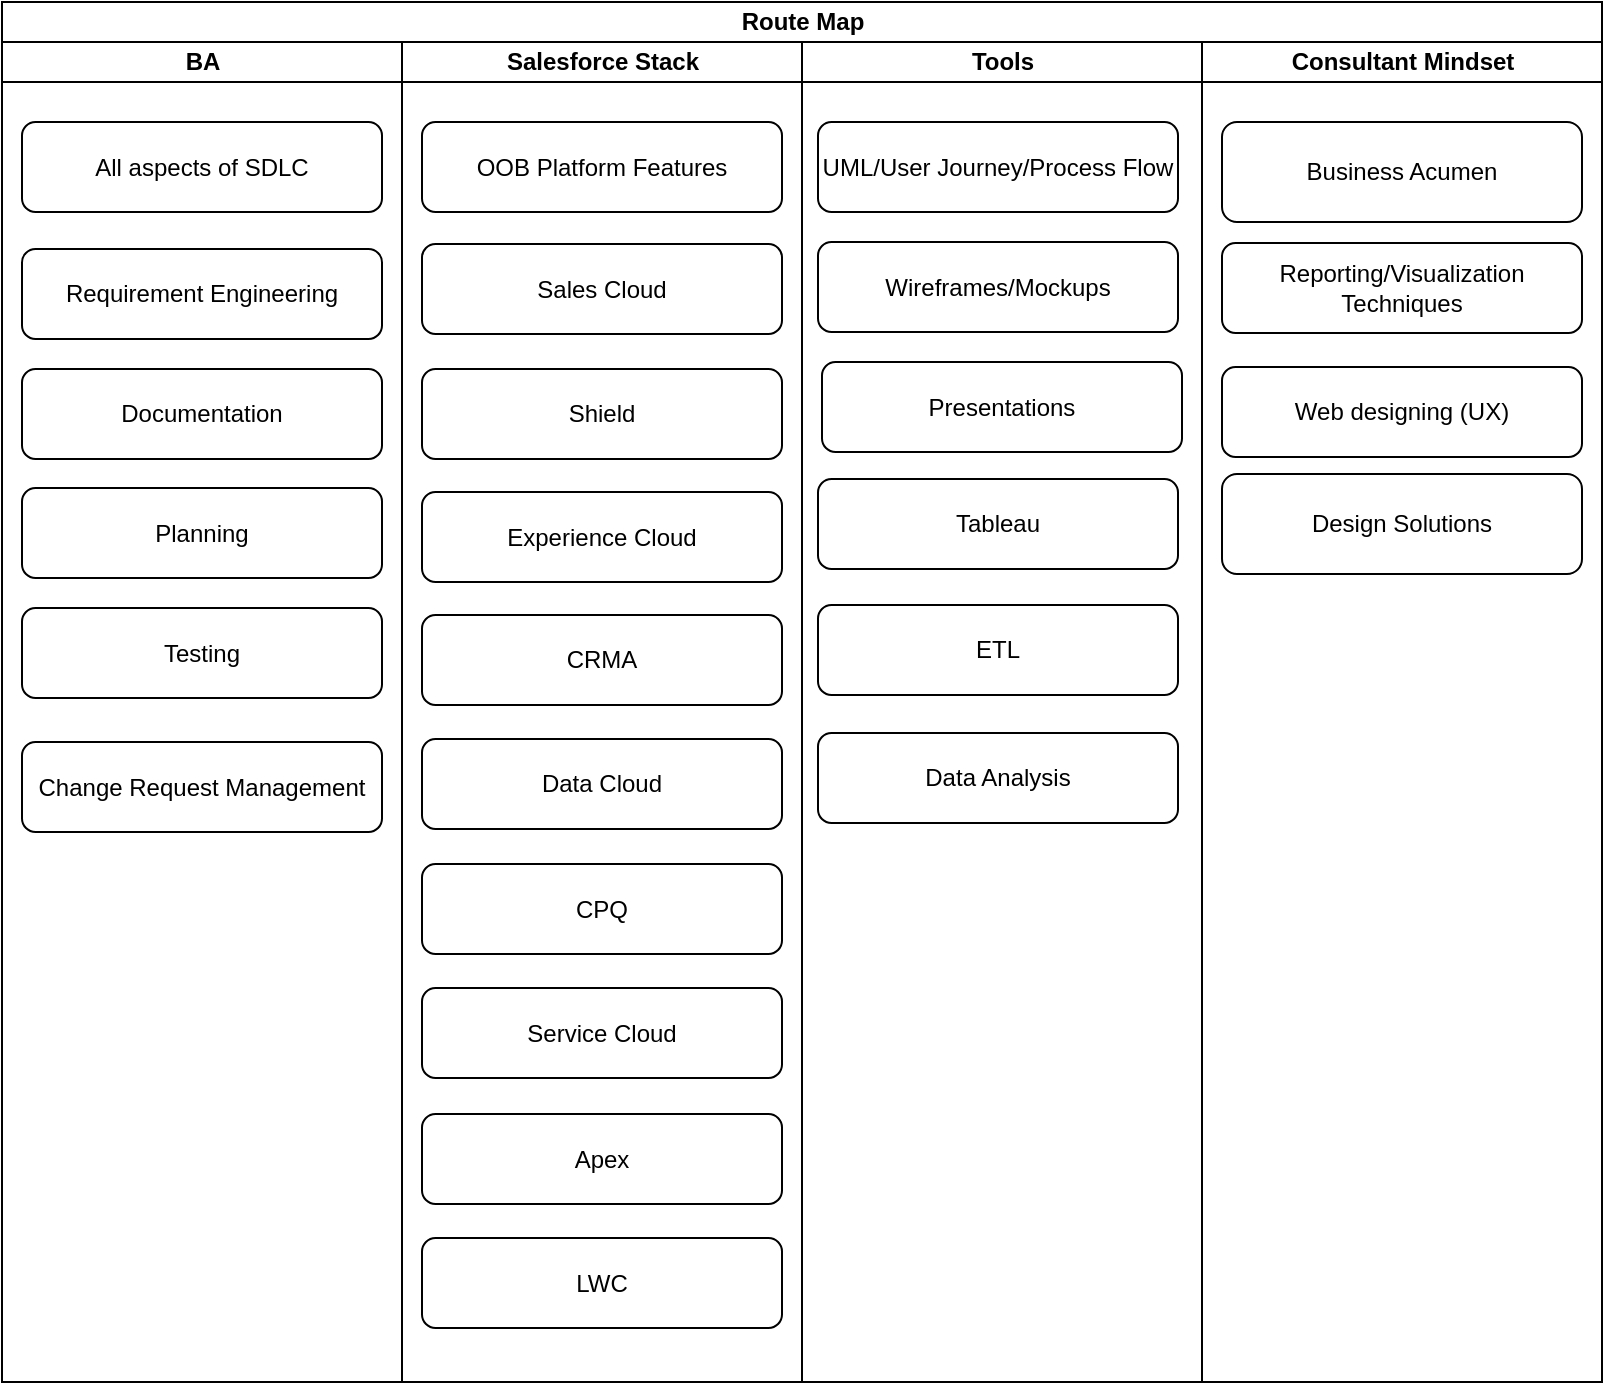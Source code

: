 <mxfile version="24.7.1" type="github">
  <diagram id="SHbgOikVVxAgqeq22MZb" name="Page-2">
    <mxGraphModel dx="1109" dy="-463" grid="1" gridSize="10" guides="1" tooltips="1" connect="1" arrows="1" fold="1" page="1" pageScale="1" pageWidth="850" pageHeight="1100" math="0" shadow="0">
      <root>
        <mxCell id="0" />
        <mxCell id="1" parent="0" />
        <mxCell id="TQDxyWX65BMw1ujJQMrJ-59" value="Route Map" style="swimlane;childLayout=stackLayout;resizeParent=1;resizeParentMax=0;startSize=20;html=1;swimlaneFillColor=none;strokeColor=default;" parent="1" vertex="1">
          <mxGeometry x="230.0" y="1160" width="800" height="690" as="geometry" />
        </mxCell>
        <mxCell id="TQDxyWX65BMw1ujJQMrJ-60" value="BA" style="swimlane;startSize=20;html=1;swimlaneFillColor=#FFFFFF;strokeColor=default;" parent="TQDxyWX65BMw1ujJQMrJ-59" vertex="1">
          <mxGeometry y="20" width="200" height="670" as="geometry" />
        </mxCell>
        <mxCell id="TQDxyWX65BMw1ujJQMrJ-69" value="Requirement Engineering" style="text;html=1;align=center;verticalAlign=middle;whiteSpace=wrap;rounded=1;glass=0;strokeWidth=1;labelBackgroundColor=none;swimlaneFillColor=none;strokeColor=default;" parent="TQDxyWX65BMw1ujJQMrJ-60" vertex="1">
          <mxGeometry x="10.0" y="103.5" width="180" height="45" as="geometry" />
        </mxCell>
        <mxCell id="TQDxyWX65BMw1ujJQMrJ-70" value="Planning&lt;span style=&quot;color: rgba(0, 0, 0, 0); font-family: monospace; font-size: 0px; text-align: start; text-wrap: nowrap;&quot;&gt;%3CmxGraphModel%3E%3Croot%3E%3CmxCell%20id%3D%220%22%2F%3E%3CmxCell%20id%3D%221%22%20parent%3D%220%22%2F%3E%3CmxCell%20id%3D%222%22%20value%3D%22Requirement%20Engineering%22%20style%3D%22text%3Bhtml%3D1%3Balign%3Dcenter%3BverticalAlign%3Dmiddle%3BwhiteSpace%3Dwrap%3Brounded%3D1%3Bglass%3D0%3BstrokeWidth%3D1%3BstrokeColor%3Ddefault%3B%22%20vertex%3D%221%22%20parent%3D%221%22%3E%3CmxGeometry%20x%3D%2250%22%20y%3D%22170%22%20width%3D%22180%22%20height%3D%2240%22%20as%3D%22geometry%22%2F%3E%3C%2FmxCell%3E%3C%2Froot%3E%3C%2FmxGraphModel%3E&lt;/span&gt;" style="text;html=1;align=center;verticalAlign=middle;whiteSpace=wrap;rounded=1;glass=0;strokeWidth=1;labelBackgroundColor=none;swimlaneFillColor=none;strokeColor=default;" parent="TQDxyWX65BMw1ujJQMrJ-60" vertex="1">
          <mxGeometry x="10.0" y="223" width="180" height="45" as="geometry" />
        </mxCell>
        <mxCell id="TQDxyWX65BMw1ujJQMrJ-71" value="Documentation" style="text;html=1;align=center;verticalAlign=middle;whiteSpace=wrap;rounded=1;glass=0;strokeWidth=1;labelBackgroundColor=none;swimlaneFillColor=none;strokeColor=default;" parent="TQDxyWX65BMw1ujJQMrJ-60" vertex="1">
          <mxGeometry x="10.0" y="163.5" width="180" height="45" as="geometry" />
        </mxCell>
        <mxCell id="TQDxyWX65BMw1ujJQMrJ-72" value="All aspects of SDLC" style="text;html=1;align=center;verticalAlign=middle;whiteSpace=wrap;rounded=1;glass=0;strokeWidth=1;labelBackgroundColor=none;swimlaneFillColor=none;strokeColor=default;" parent="TQDxyWX65BMw1ujJQMrJ-60" vertex="1">
          <mxGeometry x="10.0" y="40" width="180" height="45" as="geometry" />
        </mxCell>
        <mxCell id="TQDxyWX65BMw1ujJQMrJ-73" value="Testing" style="text;html=1;align=center;verticalAlign=middle;whiteSpace=wrap;rounded=1;glass=0;strokeWidth=1;labelBackgroundColor=none;swimlaneFillColor=none;strokeColor=default;" parent="TQDxyWX65BMw1ujJQMrJ-60" vertex="1">
          <mxGeometry x="10.0" y="283" width="180" height="45" as="geometry" />
        </mxCell>
        <mxCell id="vaPRjqXEVLunaTVaUa5G-2" value="Change Request Management" style="text;html=1;align=center;verticalAlign=middle;whiteSpace=wrap;rounded=1;glass=0;strokeWidth=1;labelBackgroundColor=none;swimlaneFillColor=none;strokeColor=default;" vertex="1" parent="TQDxyWX65BMw1ujJQMrJ-60">
          <mxGeometry x="10.0" y="350" width="180" height="45" as="geometry" />
        </mxCell>
        <mxCell id="TQDxyWX65BMw1ujJQMrJ-61" value="Salesforce Stack" style="swimlane;startSize=20;html=1;swimlaneFillColor=#FFFFFF;strokeColor=default;" parent="TQDxyWX65BMw1ujJQMrJ-59" vertex="1">
          <mxGeometry x="200" y="20" width="200" height="670" as="geometry" />
        </mxCell>
        <mxCell id="TQDxyWX65BMw1ujJQMrJ-85" value="OOB Platform Features&lt;span style=&quot;color: rgba(0, 0, 0, 0); font-family: monospace; font-size: 0px; text-align: start; text-wrap: nowrap;&quot;&gt;%3CmxGraphModel%3E%3Croot%3E%3CmxCell%20id%3D%220%22%2F%3E%3CmxCell%20id%3D%221%22%20parent%3D%220%22%2F%3E%3CmxCell%20id%3D%222%22%20value%3D%22Requirement%20Engineering%22%20style%3D%22text%3Bhtml%3D1%3Balign%3Dcenter%3BverticalAlign%3Dmiddle%3BwhiteSpace%3Dwrap%3Brounded%3D1%3Bglass%3D0%3BstrokeWidth%3D1%3BstrokeColor%3Ddefault%3B%22%20vertex%3D%221%22%20parent%3D%221%22%3E%3CmxGeometry%20x%3D%2250%22%20y%3D%22170%22%20width%3D%22180%22%20height%3D%2240%22%20as%3D%22geometry%22%2F%3E%3C%2FmxCell%3E%3C%2Froot%3E%3C%2FmxGraphModel%3E&lt;/span&gt;" style="text;html=1;align=center;verticalAlign=middle;whiteSpace=wrap;rounded=1;glass=0;strokeWidth=1;labelBackgroundColor=none;swimlaneFillColor=none;strokeColor=default;" parent="TQDxyWX65BMw1ujJQMrJ-61" vertex="1">
          <mxGeometry x="10.0" y="40" width="180" height="45" as="geometry" />
        </mxCell>
        <mxCell id="TQDxyWX65BMw1ujJQMrJ-86" value="Apex" style="text;html=1;align=center;verticalAlign=middle;whiteSpace=wrap;rounded=1;glass=0;strokeWidth=1;labelBackgroundColor=none;swimlaneFillColor=none;strokeColor=default;" parent="TQDxyWX65BMw1ujJQMrJ-61" vertex="1">
          <mxGeometry x="10.0" y="536" width="180" height="45" as="geometry" />
        </mxCell>
        <mxCell id="TQDxyWX65BMw1ujJQMrJ-87" value="LWC" style="text;html=1;align=center;verticalAlign=middle;whiteSpace=wrap;rounded=1;glass=0;strokeWidth=1;labelBackgroundColor=none;swimlaneFillColor=none;strokeColor=default;" parent="TQDxyWX65BMw1ujJQMrJ-61" vertex="1">
          <mxGeometry x="10.0" y="598" width="180" height="45" as="geometry" />
        </mxCell>
        <mxCell id="TQDxyWX65BMw1ujJQMrJ-88" value="CPQ" style="text;html=1;align=center;verticalAlign=middle;whiteSpace=wrap;rounded=1;glass=0;strokeWidth=1;labelBackgroundColor=none;swimlaneFillColor=none;strokeColor=default;" parent="TQDxyWX65BMw1ujJQMrJ-61" vertex="1">
          <mxGeometry x="10.0" y="411" width="180" height="45" as="geometry" />
        </mxCell>
        <mxCell id="TQDxyWX65BMw1ujJQMrJ-89" value="Sales Cloud" style="text;html=1;align=center;verticalAlign=middle;whiteSpace=wrap;rounded=1;glass=0;strokeWidth=1;labelBackgroundColor=none;swimlaneFillColor=none;strokeColor=default;" parent="TQDxyWX65BMw1ujJQMrJ-61" vertex="1">
          <mxGeometry x="10.0" y="101" width="180" height="45" as="geometry" />
        </mxCell>
        <mxCell id="TQDxyWX65BMw1ujJQMrJ-90" value="Service Cloud" style="text;html=1;align=center;verticalAlign=middle;whiteSpace=wrap;rounded=1;glass=0;strokeWidth=1;labelBackgroundColor=none;swimlaneFillColor=none;strokeColor=default;" parent="TQDxyWX65BMw1ujJQMrJ-61" vertex="1">
          <mxGeometry x="10.0" y="473" width="180" height="45" as="geometry" />
        </mxCell>
        <mxCell id="TQDxyWX65BMw1ujJQMrJ-91" value="Experience Cloud" style="text;html=1;align=center;verticalAlign=middle;whiteSpace=wrap;rounded=1;glass=0;strokeWidth=1;labelBackgroundColor=none;swimlaneFillColor=none;strokeColor=default;" parent="TQDxyWX65BMw1ujJQMrJ-61" vertex="1">
          <mxGeometry x="10.0" y="225" width="180" height="45" as="geometry" />
        </mxCell>
        <mxCell id="TQDxyWX65BMw1ujJQMrJ-92" value="CRMA" style="text;html=1;align=center;verticalAlign=middle;whiteSpace=wrap;rounded=1;glass=0;strokeWidth=1;labelBackgroundColor=none;swimlaneFillColor=none;strokeColor=default;" parent="TQDxyWX65BMw1ujJQMrJ-61" vertex="1">
          <mxGeometry x="10.0" y="286.5" width="180" height="45" as="geometry" />
        </mxCell>
        <mxCell id="TQDxyWX65BMw1ujJQMrJ-93" value="Data Cloud" style="text;html=1;align=center;verticalAlign=middle;whiteSpace=wrap;rounded=1;glass=0;strokeWidth=1;labelBackgroundColor=none;swimlaneFillColor=none;strokeColor=default;" parent="TQDxyWX65BMw1ujJQMrJ-61" vertex="1">
          <mxGeometry x="10.0" y="348.5" width="180" height="45" as="geometry" />
        </mxCell>
        <mxCell id="TQDxyWX65BMw1ujJQMrJ-94" value="Shield" style="text;html=1;align=center;verticalAlign=middle;whiteSpace=wrap;rounded=1;glass=0;strokeWidth=1;labelBackgroundColor=none;swimlaneFillColor=none;strokeColor=default;" parent="TQDxyWX65BMw1ujJQMrJ-61" vertex="1">
          <mxGeometry x="10.0" y="163.5" width="180" height="45" as="geometry" />
        </mxCell>
        <mxCell id="TQDxyWX65BMw1ujJQMrJ-62" value="Tools" style="swimlane;startSize=20;html=1;swimlaneFillColor=#FFFFFF;strokeColor=default;gradientColor=none;" parent="TQDxyWX65BMw1ujJQMrJ-59" vertex="1">
          <mxGeometry x="400" y="20" width="200" height="670" as="geometry" />
        </mxCell>
        <mxCell id="TQDxyWX65BMw1ujJQMrJ-95" value="UML/User Journey/Process Flow" style="text;html=1;align=center;verticalAlign=middle;whiteSpace=wrap;rounded=1;glass=0;strokeWidth=1;strokeColor=default;labelBackgroundColor=none;" parent="TQDxyWX65BMw1ujJQMrJ-62" vertex="1">
          <mxGeometry x="8.0" y="40" width="180" height="45" as="geometry" />
        </mxCell>
        <mxCell id="TQDxyWX65BMw1ujJQMrJ-97" value="Wireframes/Mockups" style="text;html=1;align=center;verticalAlign=middle;whiteSpace=wrap;rounded=1;glass=0;strokeWidth=1;strokeColor=default;labelBackgroundColor=none;" parent="TQDxyWX65BMw1ujJQMrJ-62" vertex="1">
          <mxGeometry x="8.0" y="100" width="180" height="45" as="geometry" />
        </mxCell>
        <mxCell id="TQDxyWX65BMw1ujJQMrJ-98" value="Tableau" style="text;html=1;align=center;verticalAlign=middle;whiteSpace=wrap;rounded=1;glass=0;strokeWidth=1;strokeColor=default;labelBackgroundColor=none;" parent="TQDxyWX65BMw1ujJQMrJ-62" vertex="1">
          <mxGeometry x="8.0" y="218.5" width="180" height="45" as="geometry" />
        </mxCell>
        <mxCell id="TQDxyWX65BMw1ujJQMrJ-99" value="ETL" style="text;html=1;align=center;verticalAlign=middle;whiteSpace=wrap;rounded=1;glass=0;strokeWidth=1;strokeColor=default;labelBackgroundColor=none;" parent="TQDxyWX65BMw1ujJQMrJ-62" vertex="1">
          <mxGeometry x="8.0" y="281.5" width="180" height="45" as="geometry" />
        </mxCell>
        <mxCell id="TQDxyWX65BMw1ujJQMrJ-100" value="Data Analysis" style="text;html=1;align=center;verticalAlign=middle;whiteSpace=wrap;rounded=1;glass=0;strokeWidth=1;strokeColor=default;labelBackgroundColor=none;" parent="TQDxyWX65BMw1ujJQMrJ-62" vertex="1">
          <mxGeometry x="8.0" y="345.5" width="180" height="45" as="geometry" />
        </mxCell>
        <mxCell id="TQDxyWX65BMw1ujJQMrJ-96" value="Presentations" style="text;html=1;align=center;verticalAlign=middle;whiteSpace=wrap;rounded=1;glass=0;strokeWidth=1;strokeColor=default;labelBackgroundColor=none;" parent="TQDxyWX65BMw1ujJQMrJ-62" vertex="1">
          <mxGeometry x="10.0" y="160" width="180" height="45" as="geometry" />
        </mxCell>
        <mxCell id="TQDxyWX65BMw1ujJQMrJ-63" value="Consultant Mindset" style="swimlane;startSize=20;html=1;swimlaneFillColor=#FFFFFF;strokeColor=default;container=1;" parent="TQDxyWX65BMw1ujJQMrJ-59" vertex="1">
          <mxGeometry x="600" y="20" width="200" height="670" as="geometry">
            <mxRectangle x="600" y="20" width="40" height="670" as="alternateBounds" />
          </mxGeometry>
        </mxCell>
        <mxCell id="vaPRjqXEVLunaTVaUa5G-1" value="Design Solutions" style="text;html=1;align=center;verticalAlign=middle;whiteSpace=wrap;rounded=1;glass=0;strokeWidth=1;strokeColor=default;labelBackgroundColor=none;movable=1;resizable=1;rotatable=1;deletable=1;editable=1;locked=0;connectable=1;" vertex="1" parent="TQDxyWX65BMw1ujJQMrJ-63">
          <mxGeometry x="10.0" y="216" width="180" height="50" as="geometry" />
        </mxCell>
        <mxCell id="TQDxyWX65BMw1ujJQMrJ-23" value="Business Acumen" style="text;html=1;align=center;verticalAlign=middle;whiteSpace=wrap;rounded=1;glass=0;strokeWidth=1;strokeColor=default;labelBackgroundColor=none;movable=1;resizable=1;rotatable=1;deletable=1;editable=1;locked=0;connectable=1;" parent="1" vertex="1">
          <mxGeometry x="840" y="1220" width="180" height="50" as="geometry" />
        </mxCell>
        <mxCell id="TQDxyWX65BMw1ujJQMrJ-41" value="Reporting/Visualization Techniques" style="text;html=1;align=center;verticalAlign=middle;whiteSpace=wrap;rounded=1;glass=0;strokeWidth=1;strokeColor=default;labelBackgroundColor=none;" parent="1" vertex="1">
          <mxGeometry x="840" y="1280.5" width="180" height="45" as="geometry" />
        </mxCell>
        <mxCell id="TQDxyWX65BMw1ujJQMrJ-46" value="Web designing (UX)" style="text;html=1;align=center;verticalAlign=middle;whiteSpace=wrap;rounded=1;glass=0;strokeWidth=1;strokeColor=default;labelBackgroundColor=none;container=0;" parent="1" vertex="1">
          <mxGeometry x="840" y="1342.5" width="180" height="45" as="geometry" />
        </mxCell>
      </root>
    </mxGraphModel>
  </diagram>
</mxfile>
